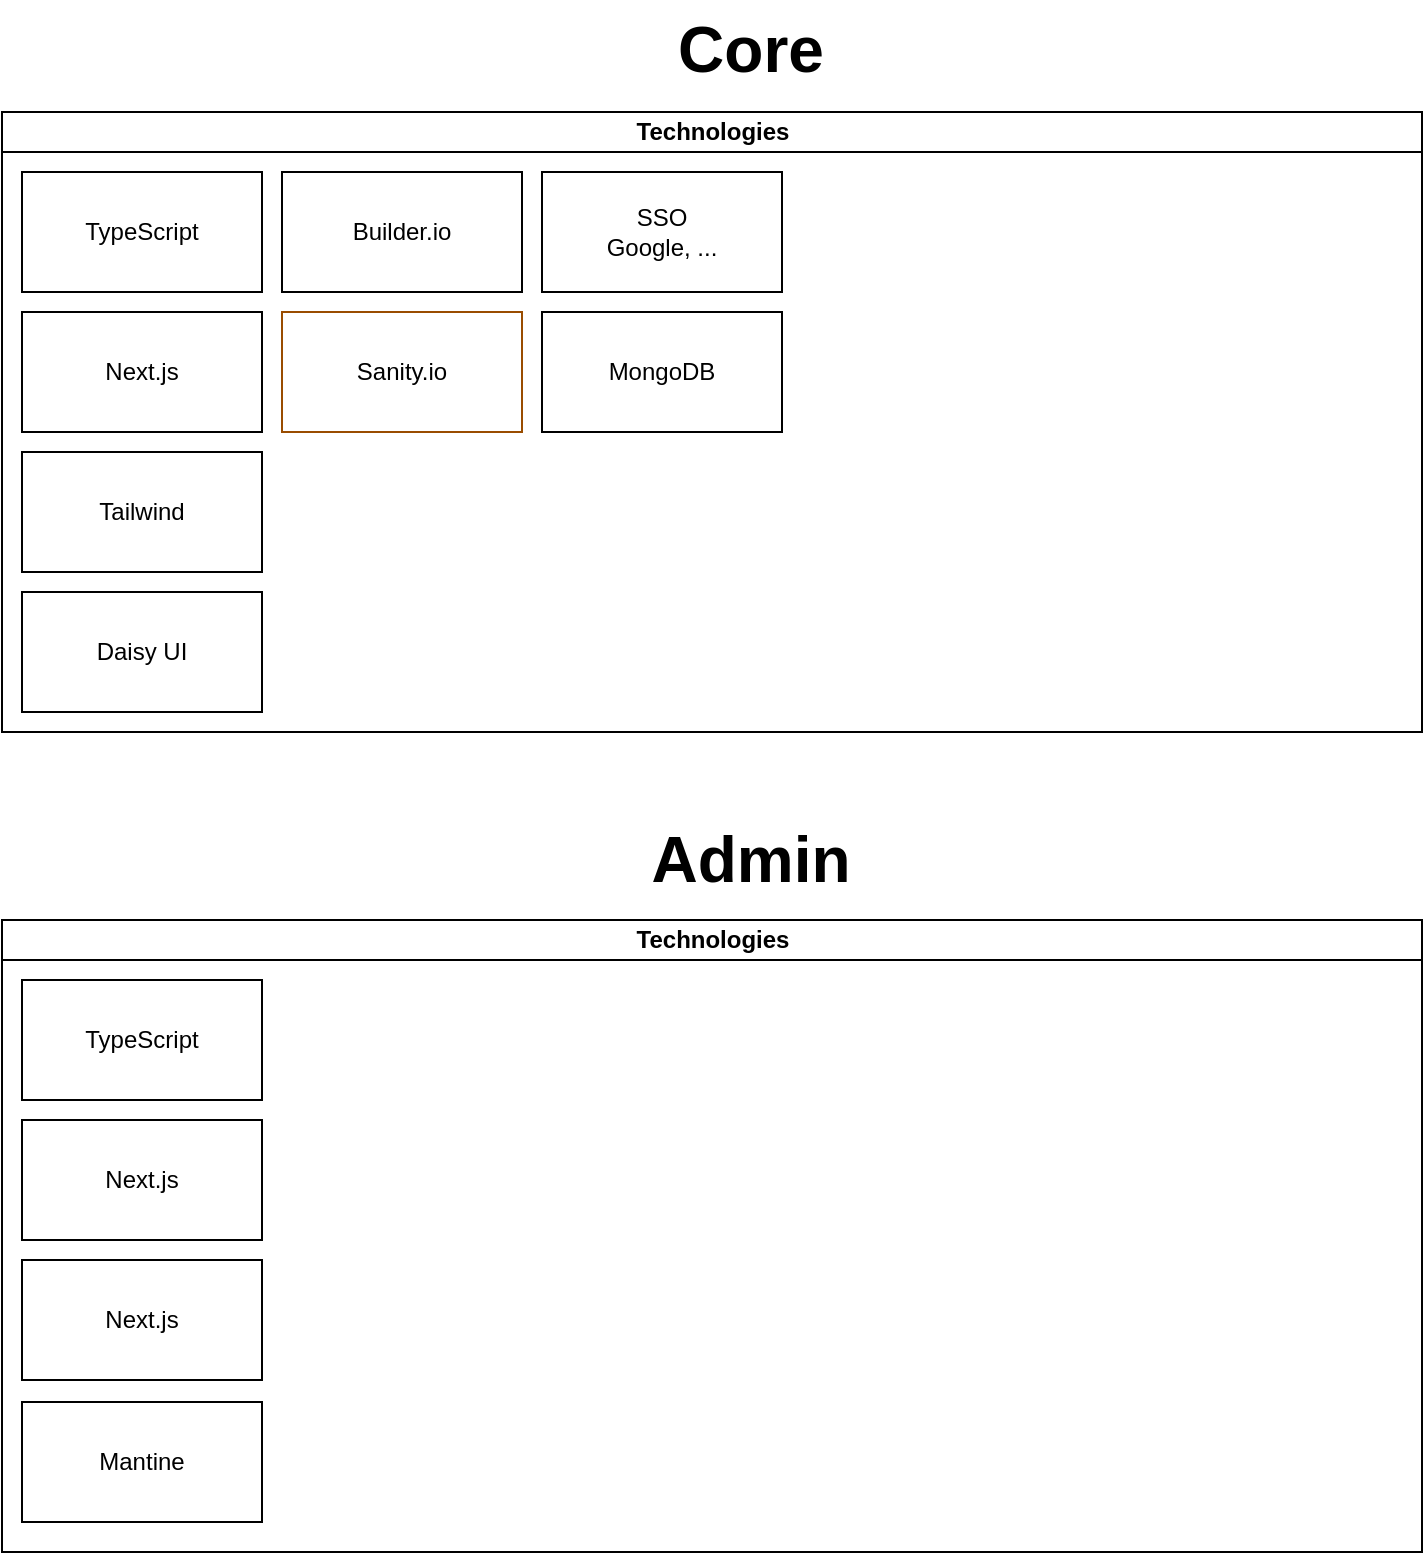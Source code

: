 <mxfile version="24.3.1" type="github">
  <diagram id="prtHgNgQTEPvFCAcTncT" name="Page-1">
    <mxGraphModel dx="1434" dy="804" grid="1" gridSize="10" guides="1" tooltips="1" connect="1" arrows="1" fold="1" page="1" pageScale="1" pageWidth="827" pageHeight="1169" math="0" shadow="0">
      <root>
        <mxCell id="0" />
        <mxCell id="1" parent="0" />
        <mxCell id="dNxyNK7c78bLwvsdeMH5-11" value="Technologies" style="swimlane;html=1;startSize=20;horizontal=1;containerType=tree;glass=0;" parent="1" vertex="1">
          <mxGeometry x="40" y="80" width="710" height="310" as="geometry" />
        </mxCell>
        <mxCell id="8rBIdCPRuKrs7vnbV3eI-1" value="TypeScript" style="rounded=0;whiteSpace=wrap;html=1;" vertex="1" parent="dNxyNK7c78bLwvsdeMH5-11">
          <mxGeometry x="10" y="30" width="120" height="60" as="geometry" />
        </mxCell>
        <mxCell id="8rBIdCPRuKrs7vnbV3eI-2" value="Next.js" style="rounded=0;whiteSpace=wrap;html=1;" vertex="1" parent="dNxyNK7c78bLwvsdeMH5-11">
          <mxGeometry x="10" y="100" width="120" height="60" as="geometry" />
        </mxCell>
        <mxCell id="8rBIdCPRuKrs7vnbV3eI-3" value="Tailwind" style="rounded=0;whiteSpace=wrap;html=1;" vertex="1" parent="dNxyNK7c78bLwvsdeMH5-11">
          <mxGeometry x="10" y="170" width="120" height="60" as="geometry" />
        </mxCell>
        <mxCell id="8rBIdCPRuKrs7vnbV3eI-10" value="Daisy UI" style="rounded=0;whiteSpace=wrap;html=1;" vertex="1" parent="dNxyNK7c78bLwvsdeMH5-11">
          <mxGeometry x="10" y="240" width="120" height="60" as="geometry" />
        </mxCell>
        <mxCell id="8rBIdCPRuKrs7vnbV3eI-11" value="SSO&lt;br&gt;Google, ..." style="rounded=0;whiteSpace=wrap;html=1;" vertex="1" parent="dNxyNK7c78bLwvsdeMH5-11">
          <mxGeometry x="270" y="30" width="120" height="60" as="geometry" />
        </mxCell>
        <mxCell id="8rBIdCPRuKrs7vnbV3eI-12" value="MongoDB" style="rounded=0;whiteSpace=wrap;html=1;" vertex="1" parent="dNxyNK7c78bLwvsdeMH5-11">
          <mxGeometry x="270" y="100" width="120" height="60" as="geometry" />
        </mxCell>
        <mxCell id="8rBIdCPRuKrs7vnbV3eI-13" value="Builder.io" style="rounded=0;whiteSpace=wrap;html=1;" vertex="1" parent="dNxyNK7c78bLwvsdeMH5-11">
          <mxGeometry x="140" y="30" width="120" height="60" as="geometry" />
        </mxCell>
        <mxCell id="8rBIdCPRuKrs7vnbV3eI-15" value="Sanity.io" style="rounded=0;whiteSpace=wrap;html=1;strokeColor=#994C00;" vertex="1" parent="dNxyNK7c78bLwvsdeMH5-11">
          <mxGeometry x="140" y="100" width="120" height="60" as="geometry" />
        </mxCell>
        <mxCell id="8rBIdCPRuKrs7vnbV3eI-4" value="Core" style="text;html=1;align=center;verticalAlign=middle;resizable=0;points=[];autosize=1;strokeColor=none;fillColor=none;fontSize=32;fontStyle=1" vertex="1" parent="1">
          <mxGeometry x="369" y="24" width="90" height="50" as="geometry" />
        </mxCell>
        <mxCell id="8rBIdCPRuKrs7vnbV3eI-5" value="Technologies" style="swimlane;html=1;startSize=20;horizontal=1;containerType=tree;glass=0;" vertex="1" parent="1">
          <mxGeometry x="40" y="484" width="710" height="316" as="geometry" />
        </mxCell>
        <mxCell id="8rBIdCPRuKrs7vnbV3eI-6" value="TypeScript" style="rounded=0;whiteSpace=wrap;html=1;" vertex="1" parent="8rBIdCPRuKrs7vnbV3eI-5">
          <mxGeometry x="10" y="30" width="120" height="60" as="geometry" />
        </mxCell>
        <mxCell id="8rBIdCPRuKrs7vnbV3eI-7" value="Next.js" style="rounded=0;whiteSpace=wrap;html=1;" vertex="1" parent="8rBIdCPRuKrs7vnbV3eI-5">
          <mxGeometry x="10" y="100" width="120" height="60" as="geometry" />
        </mxCell>
        <mxCell id="8rBIdCPRuKrs7vnbV3eI-8" value="Next.js" style="rounded=0;whiteSpace=wrap;html=1;" vertex="1" parent="8rBIdCPRuKrs7vnbV3eI-5">
          <mxGeometry x="10" y="170" width="120" height="60" as="geometry" />
        </mxCell>
        <mxCell id="8rBIdCPRuKrs7vnbV3eI-16" value="Mantine" style="rounded=0;whiteSpace=wrap;html=1;" vertex="1" parent="8rBIdCPRuKrs7vnbV3eI-5">
          <mxGeometry x="10" y="241" width="120" height="60" as="geometry" />
        </mxCell>
        <mxCell id="8rBIdCPRuKrs7vnbV3eI-9" value="Admin" style="text;html=1;align=center;verticalAlign=middle;resizable=0;points=[];autosize=1;strokeColor=none;fillColor=none;fontSize=32;fontStyle=1" vertex="1" parent="1">
          <mxGeometry x="359" y="429" width="110" height="50" as="geometry" />
        </mxCell>
      </root>
    </mxGraphModel>
  </diagram>
</mxfile>
